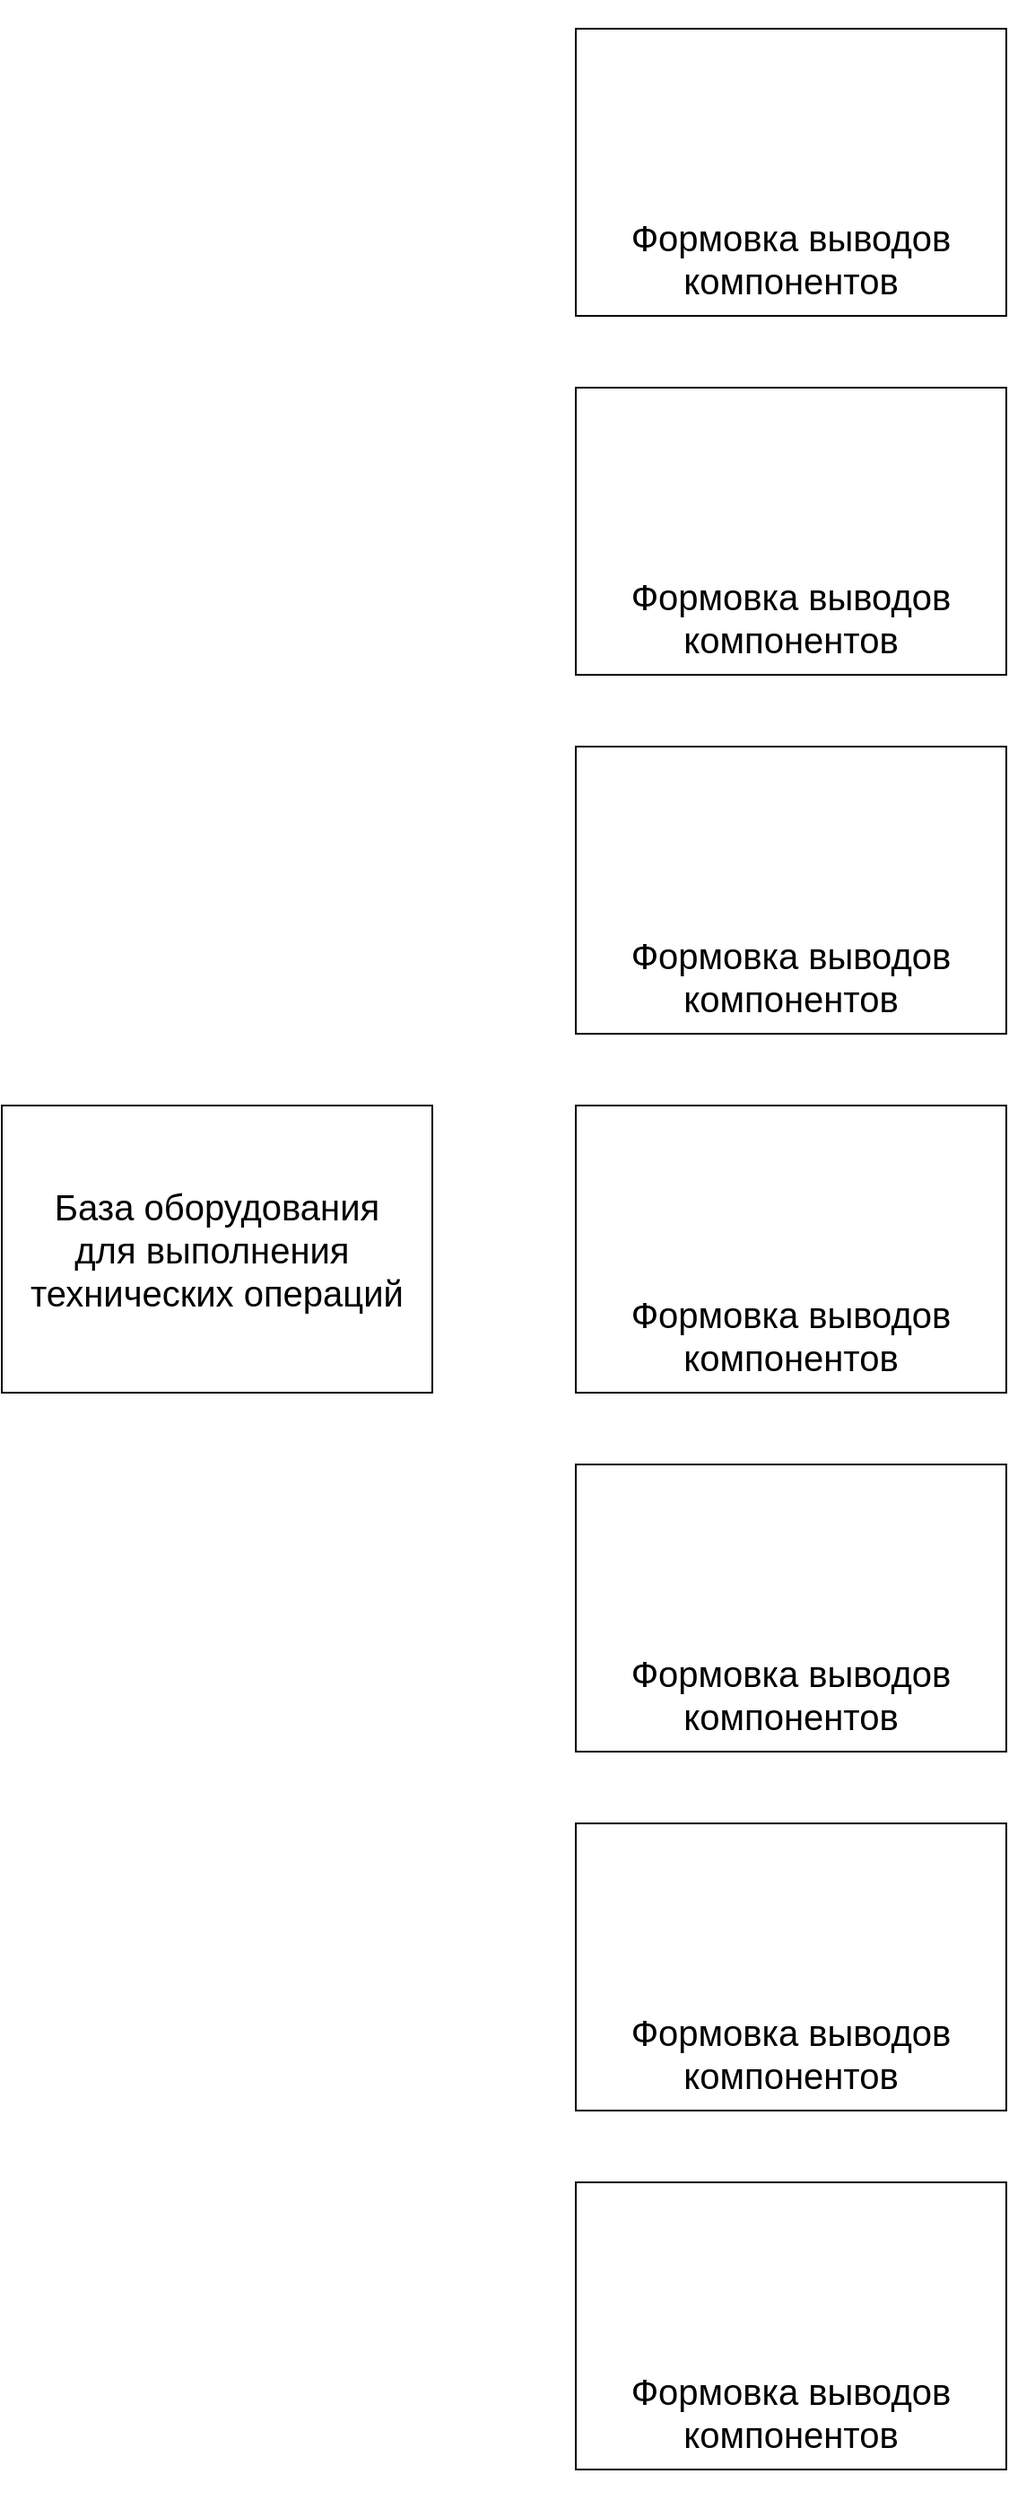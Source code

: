 <mxfile version="21.1.5" type="github">
  <diagram name="Page-1" id="gwRJkDVqaiKRy6oF_14v">
    <mxGraphModel dx="2868" dy="1592" grid="1" gridSize="10" guides="1" tooltips="1" connect="1" arrows="1" fold="1" page="1" pageScale="1" pageWidth="1654" pageHeight="2336" math="0" shadow="0">
      <root>
        <mxCell id="0" />
        <mxCell id="1" parent="0" />
        <mxCell id="XXtr5wNKZ4keudqAMnOT-18" value="База оборудования&lt;br&gt;для выполнения&amp;nbsp;&lt;br&gt;технических операций" style="rounded=0;whiteSpace=wrap;html=1;fontSize=20;" vertex="1" parent="1">
          <mxGeometry x="80" y="640" width="240" height="160" as="geometry" />
        </mxCell>
        <mxCell id="XXtr5wNKZ4keudqAMnOT-38" value="&lt;br&gt;&lt;br&gt;&lt;br&gt;&lt;br&gt;&lt;br&gt;Формовка выводов&lt;br&gt;компонентов&lt;br&gt;&lt;br&gt;" style="rounded=0;whiteSpace=wrap;html=1;fontSize=20;" vertex="1" parent="1">
          <mxGeometry x="400" y="40" width="240" height="160" as="geometry" />
        </mxCell>
        <mxCell id="XXtr5wNKZ4keudqAMnOT-42" value="&lt;br&gt;&lt;br&gt;&lt;br&gt;&lt;br&gt;&lt;br&gt;Формовка выводов&lt;br&gt;компонентов&lt;br&gt;&lt;br&gt;" style="rounded=0;whiteSpace=wrap;html=1;fontSize=20;" vertex="1" parent="1">
          <mxGeometry x="400" y="240" width="240" height="160" as="geometry" />
        </mxCell>
        <mxCell id="XXtr5wNKZ4keudqAMnOT-43" value="&lt;br&gt;&lt;br&gt;&lt;br&gt;&lt;br&gt;&lt;br&gt;Формовка выводов&lt;br&gt;компонентов&lt;br&gt;&lt;br&gt;" style="rounded=0;whiteSpace=wrap;html=1;fontSize=20;" vertex="1" parent="1">
          <mxGeometry x="400" y="440" width="240" height="160" as="geometry" />
        </mxCell>
        <mxCell id="XXtr5wNKZ4keudqAMnOT-44" value="&lt;br&gt;&lt;br&gt;&lt;br&gt;&lt;br&gt;&lt;br&gt;Формовка выводов&lt;br&gt;компонентов&lt;br&gt;&lt;br&gt;" style="rounded=0;whiteSpace=wrap;html=1;fontSize=20;" vertex="1" parent="1">
          <mxGeometry x="400" y="640" width="240" height="160" as="geometry" />
        </mxCell>
        <mxCell id="XXtr5wNKZ4keudqAMnOT-45" value="&lt;br&gt;&lt;br&gt;&lt;br&gt;&lt;br&gt;&lt;br&gt;Формовка выводов&lt;br&gt;компонентов&lt;br&gt;&lt;br&gt;" style="rounded=0;whiteSpace=wrap;html=1;fontSize=20;" vertex="1" parent="1">
          <mxGeometry x="400" y="840" width="240" height="160" as="geometry" />
        </mxCell>
        <mxCell id="XXtr5wNKZ4keudqAMnOT-46" value="&lt;br&gt;&lt;br&gt;&lt;br&gt;&lt;br&gt;&lt;br&gt;Формовка выводов&lt;br&gt;компонентов&lt;br&gt;&lt;br&gt;" style="rounded=0;whiteSpace=wrap;html=1;fontSize=20;" vertex="1" parent="1">
          <mxGeometry x="400" y="1040" width="240" height="160" as="geometry" />
        </mxCell>
        <mxCell id="XXtr5wNKZ4keudqAMnOT-47" value="&lt;br&gt;&lt;br&gt;&lt;br&gt;&lt;br&gt;&lt;br&gt;Формовка выводов&lt;br&gt;компонентов&lt;br&gt;&lt;br&gt;" style="rounded=0;whiteSpace=wrap;html=1;fontSize=20;" vertex="1" parent="1">
          <mxGeometry x="400" y="1240" width="240" height="160" as="geometry" />
        </mxCell>
      </root>
    </mxGraphModel>
  </diagram>
</mxfile>
